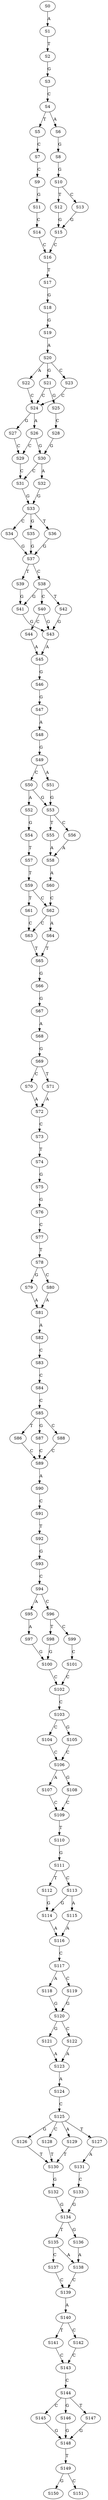 strict digraph  {
	S0 -> S1 [ label = A ];
	S1 -> S2 [ label = T ];
	S2 -> S3 [ label = G ];
	S3 -> S4 [ label = C ];
	S4 -> S5 [ label = T ];
	S4 -> S6 [ label = A ];
	S5 -> S7 [ label = C ];
	S6 -> S8 [ label = G ];
	S7 -> S9 [ label = C ];
	S8 -> S10 [ label = G ];
	S9 -> S11 [ label = G ];
	S10 -> S12 [ label = T ];
	S10 -> S13 [ label = C ];
	S11 -> S14 [ label = C ];
	S12 -> S15 [ label = G ];
	S13 -> S15 [ label = G ];
	S14 -> S16 [ label = C ];
	S15 -> S16 [ label = C ];
	S16 -> S17 [ label = T ];
	S17 -> S18 [ label = G ];
	S18 -> S19 [ label = G ];
	S19 -> S20 [ label = A ];
	S20 -> S21 [ label = G ];
	S20 -> S22 [ label = A ];
	S20 -> S23 [ label = C ];
	S21 -> S24 [ label = C ];
	S21 -> S25 [ label = G ];
	S22 -> S24 [ label = C ];
	S23 -> S24 [ label = C ];
	S24 -> S26 [ label = A ];
	S24 -> S27 [ label = G ];
	S25 -> S28 [ label = C ];
	S26 -> S29 [ label = C ];
	S26 -> S30 [ label = G ];
	S27 -> S29 [ label = C ];
	S28 -> S30 [ label = G ];
	S29 -> S31 [ label = C ];
	S30 -> S31 [ label = C ];
	S30 -> S32 [ label = A ];
	S31 -> S33 [ label = G ];
	S32 -> S33 [ label = G ];
	S33 -> S34 [ label = C ];
	S33 -> S35 [ label = G ];
	S33 -> S36 [ label = T ];
	S34 -> S37 [ label = G ];
	S35 -> S37 [ label = G ];
	S36 -> S37 [ label = G ];
	S37 -> S38 [ label = C ];
	S37 -> S39 [ label = T ];
	S38 -> S40 [ label = C ];
	S38 -> S41 [ label = G ];
	S38 -> S42 [ label = T ];
	S39 -> S41 [ label = G ];
	S40 -> S43 [ label = G ];
	S40 -> S44 [ label = C ];
	S41 -> S43 [ label = G ];
	S42 -> S43 [ label = G ];
	S43 -> S45 [ label = A ];
	S44 -> S45 [ label = A ];
	S45 -> S46 [ label = G ];
	S46 -> S47 [ label = G ];
	S47 -> S48 [ label = A ];
	S48 -> S49 [ label = G ];
	S49 -> S50 [ label = C ];
	S49 -> S51 [ label = A ];
	S50 -> S52 [ label = A ];
	S50 -> S53 [ label = G ];
	S51 -> S53 [ label = G ];
	S52 -> S54 [ label = G ];
	S53 -> S55 [ label = T ];
	S53 -> S56 [ label = C ];
	S54 -> S57 [ label = T ];
	S55 -> S58 [ label = A ];
	S56 -> S58 [ label = A ];
	S57 -> S59 [ label = T ];
	S58 -> S60 [ label = A ];
	S59 -> S61 [ label = T ];
	S59 -> S62 [ label = C ];
	S60 -> S62 [ label = C ];
	S61 -> S63 [ label = C ];
	S62 -> S63 [ label = C ];
	S62 -> S64 [ label = A ];
	S63 -> S65 [ label = T ];
	S64 -> S65 [ label = T ];
	S65 -> S66 [ label = G ];
	S66 -> S67 [ label = G ];
	S67 -> S68 [ label = A ];
	S68 -> S69 [ label = G ];
	S69 -> S70 [ label = C ];
	S69 -> S71 [ label = T ];
	S70 -> S72 [ label = A ];
	S71 -> S72 [ label = A ];
	S72 -> S73 [ label = C ];
	S73 -> S74 [ label = T ];
	S74 -> S75 [ label = G ];
	S75 -> S76 [ label = G ];
	S76 -> S77 [ label = C ];
	S77 -> S78 [ label = T ];
	S78 -> S79 [ label = G ];
	S78 -> S80 [ label = C ];
	S79 -> S81 [ label = A ];
	S80 -> S81 [ label = A ];
	S81 -> S82 [ label = A ];
	S82 -> S83 [ label = C ];
	S83 -> S84 [ label = C ];
	S84 -> S85 [ label = C ];
	S85 -> S86 [ label = T ];
	S85 -> S87 [ label = G ];
	S85 -> S88 [ label = C ];
	S86 -> S89 [ label = C ];
	S87 -> S89 [ label = C ];
	S88 -> S89 [ label = C ];
	S89 -> S90 [ label = A ];
	S90 -> S91 [ label = C ];
	S91 -> S92 [ label = T ];
	S92 -> S93 [ label = G ];
	S93 -> S94 [ label = C ];
	S94 -> S95 [ label = A ];
	S94 -> S96 [ label = C ];
	S95 -> S97 [ label = A ];
	S96 -> S98 [ label = T ];
	S96 -> S99 [ label = C ];
	S97 -> S100 [ label = G ];
	S98 -> S100 [ label = G ];
	S99 -> S101 [ label = C ];
	S100 -> S102 [ label = C ];
	S101 -> S102 [ label = C ];
	S102 -> S103 [ label = C ];
	S103 -> S104 [ label = C ];
	S103 -> S105 [ label = G ];
	S104 -> S106 [ label = C ];
	S105 -> S106 [ label = C ];
	S106 -> S107 [ label = A ];
	S106 -> S108 [ label = G ];
	S107 -> S109 [ label = C ];
	S108 -> S109 [ label = C ];
	S109 -> S110 [ label = T ];
	S110 -> S111 [ label = G ];
	S111 -> S112 [ label = T ];
	S111 -> S113 [ label = C ];
	S112 -> S114 [ label = G ];
	S113 -> S115 [ label = A ];
	S113 -> S114 [ label = G ];
	S114 -> S116 [ label = A ];
	S115 -> S116 [ label = A ];
	S116 -> S117 [ label = C ];
	S117 -> S118 [ label = A ];
	S117 -> S119 [ label = C ];
	S118 -> S120 [ label = G ];
	S119 -> S120 [ label = G ];
	S120 -> S121 [ label = G ];
	S120 -> S122 [ label = C ];
	S121 -> S123 [ label = A ];
	S122 -> S123 [ label = A ];
	S123 -> S124 [ label = A ];
	S124 -> S125 [ label = C ];
	S125 -> S126 [ label = G ];
	S125 -> S127 [ label = T ];
	S125 -> S128 [ label = C ];
	S125 -> S129 [ label = A ];
	S126 -> S130 [ label = T ];
	S127 -> S131 [ label = A ];
	S128 -> S130 [ label = T ];
	S129 -> S130 [ label = T ];
	S130 -> S132 [ label = G ];
	S131 -> S133 [ label = C ];
	S132 -> S134 [ label = G ];
	S133 -> S134 [ label = G ];
	S134 -> S135 [ label = T ];
	S134 -> S136 [ label = G ];
	S135 -> S137 [ label = C ];
	S135 -> S138 [ label = A ];
	S136 -> S138 [ label = A ];
	S137 -> S139 [ label = C ];
	S138 -> S139 [ label = C ];
	S139 -> S140 [ label = A ];
	S140 -> S141 [ label = T ];
	S140 -> S142 [ label = C ];
	S141 -> S143 [ label = C ];
	S142 -> S143 [ label = C ];
	S143 -> S144 [ label = C ];
	S144 -> S145 [ label = C ];
	S144 -> S146 [ label = G ];
	S144 -> S147 [ label = T ];
	S145 -> S148 [ label = G ];
	S146 -> S148 [ label = G ];
	S147 -> S148 [ label = G ];
	S148 -> S149 [ label = T ];
	S149 -> S150 [ label = G ];
	S149 -> S151 [ label = C ];
}
